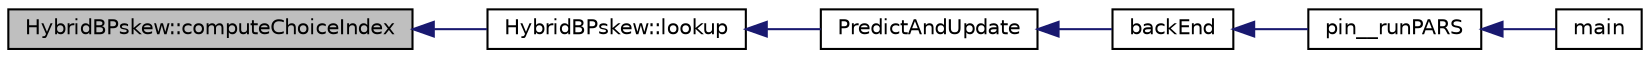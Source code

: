 digraph G
{
  edge [fontname="Helvetica",fontsize="10",labelfontname="Helvetica",labelfontsize="10"];
  node [fontname="Helvetica",fontsize="10",shape=record];
  rankdir=LR;
  Node1 [label="HybridBPskew::computeChoiceIndex",height=0.2,width=0.4,color="black", fillcolor="grey75", style="filled" fontcolor="black"];
  Node1 -> Node2 [dir=back,color="midnightblue",fontsize="10",style="solid",fontname="Helvetica"];
  Node2 [label="HybridBPskew::lookup",height=0.2,width=0.4,color="black", fillcolor="white", style="filled",URL="$classHybridBPskew.html#a27e2268df7da826fefe75f1a490bce11"];
  Node2 -> Node3 [dir=back,color="midnightblue",fontsize="10",style="solid",fontname="Helvetica"];
  Node3 [label="PredictAndUpdate",height=0.2,width=0.4,color="black", fillcolor="white", style="filled",URL="$pars_8h.html#a7a15f2a86ce80d2408aa5418bae869d4"];
  Node3 -> Node4 [dir=back,color="midnightblue",fontsize="10",style="solid",fontname="Helvetica"];
  Node4 [label="backEnd",height=0.2,width=0.4,color="black", fillcolor="white", style="filled",URL="$pars_8cpp.html#af45c42930cc9f7fbe74c2469301fa5f6"];
  Node4 -> Node5 [dir=back,color="midnightblue",fontsize="10",style="solid",fontname="Helvetica"];
  Node5 [label="pin__runPARS",height=0.2,width=0.4,color="black", fillcolor="white", style="filled",URL="$pars_8h.html#ace0fa7dabd943b7f226518d8f2eceef8"];
  Node5 -> Node6 [dir=back,color="midnightblue",fontsize="10",style="solid",fontname="Helvetica"];
  Node6 [label="main",height=0.2,width=0.4,color="black", fillcolor="white", style="filled",URL="$main__pars_8cpp.html#a0ddf1224851353fc92bfbff6f499fa97"];
}
